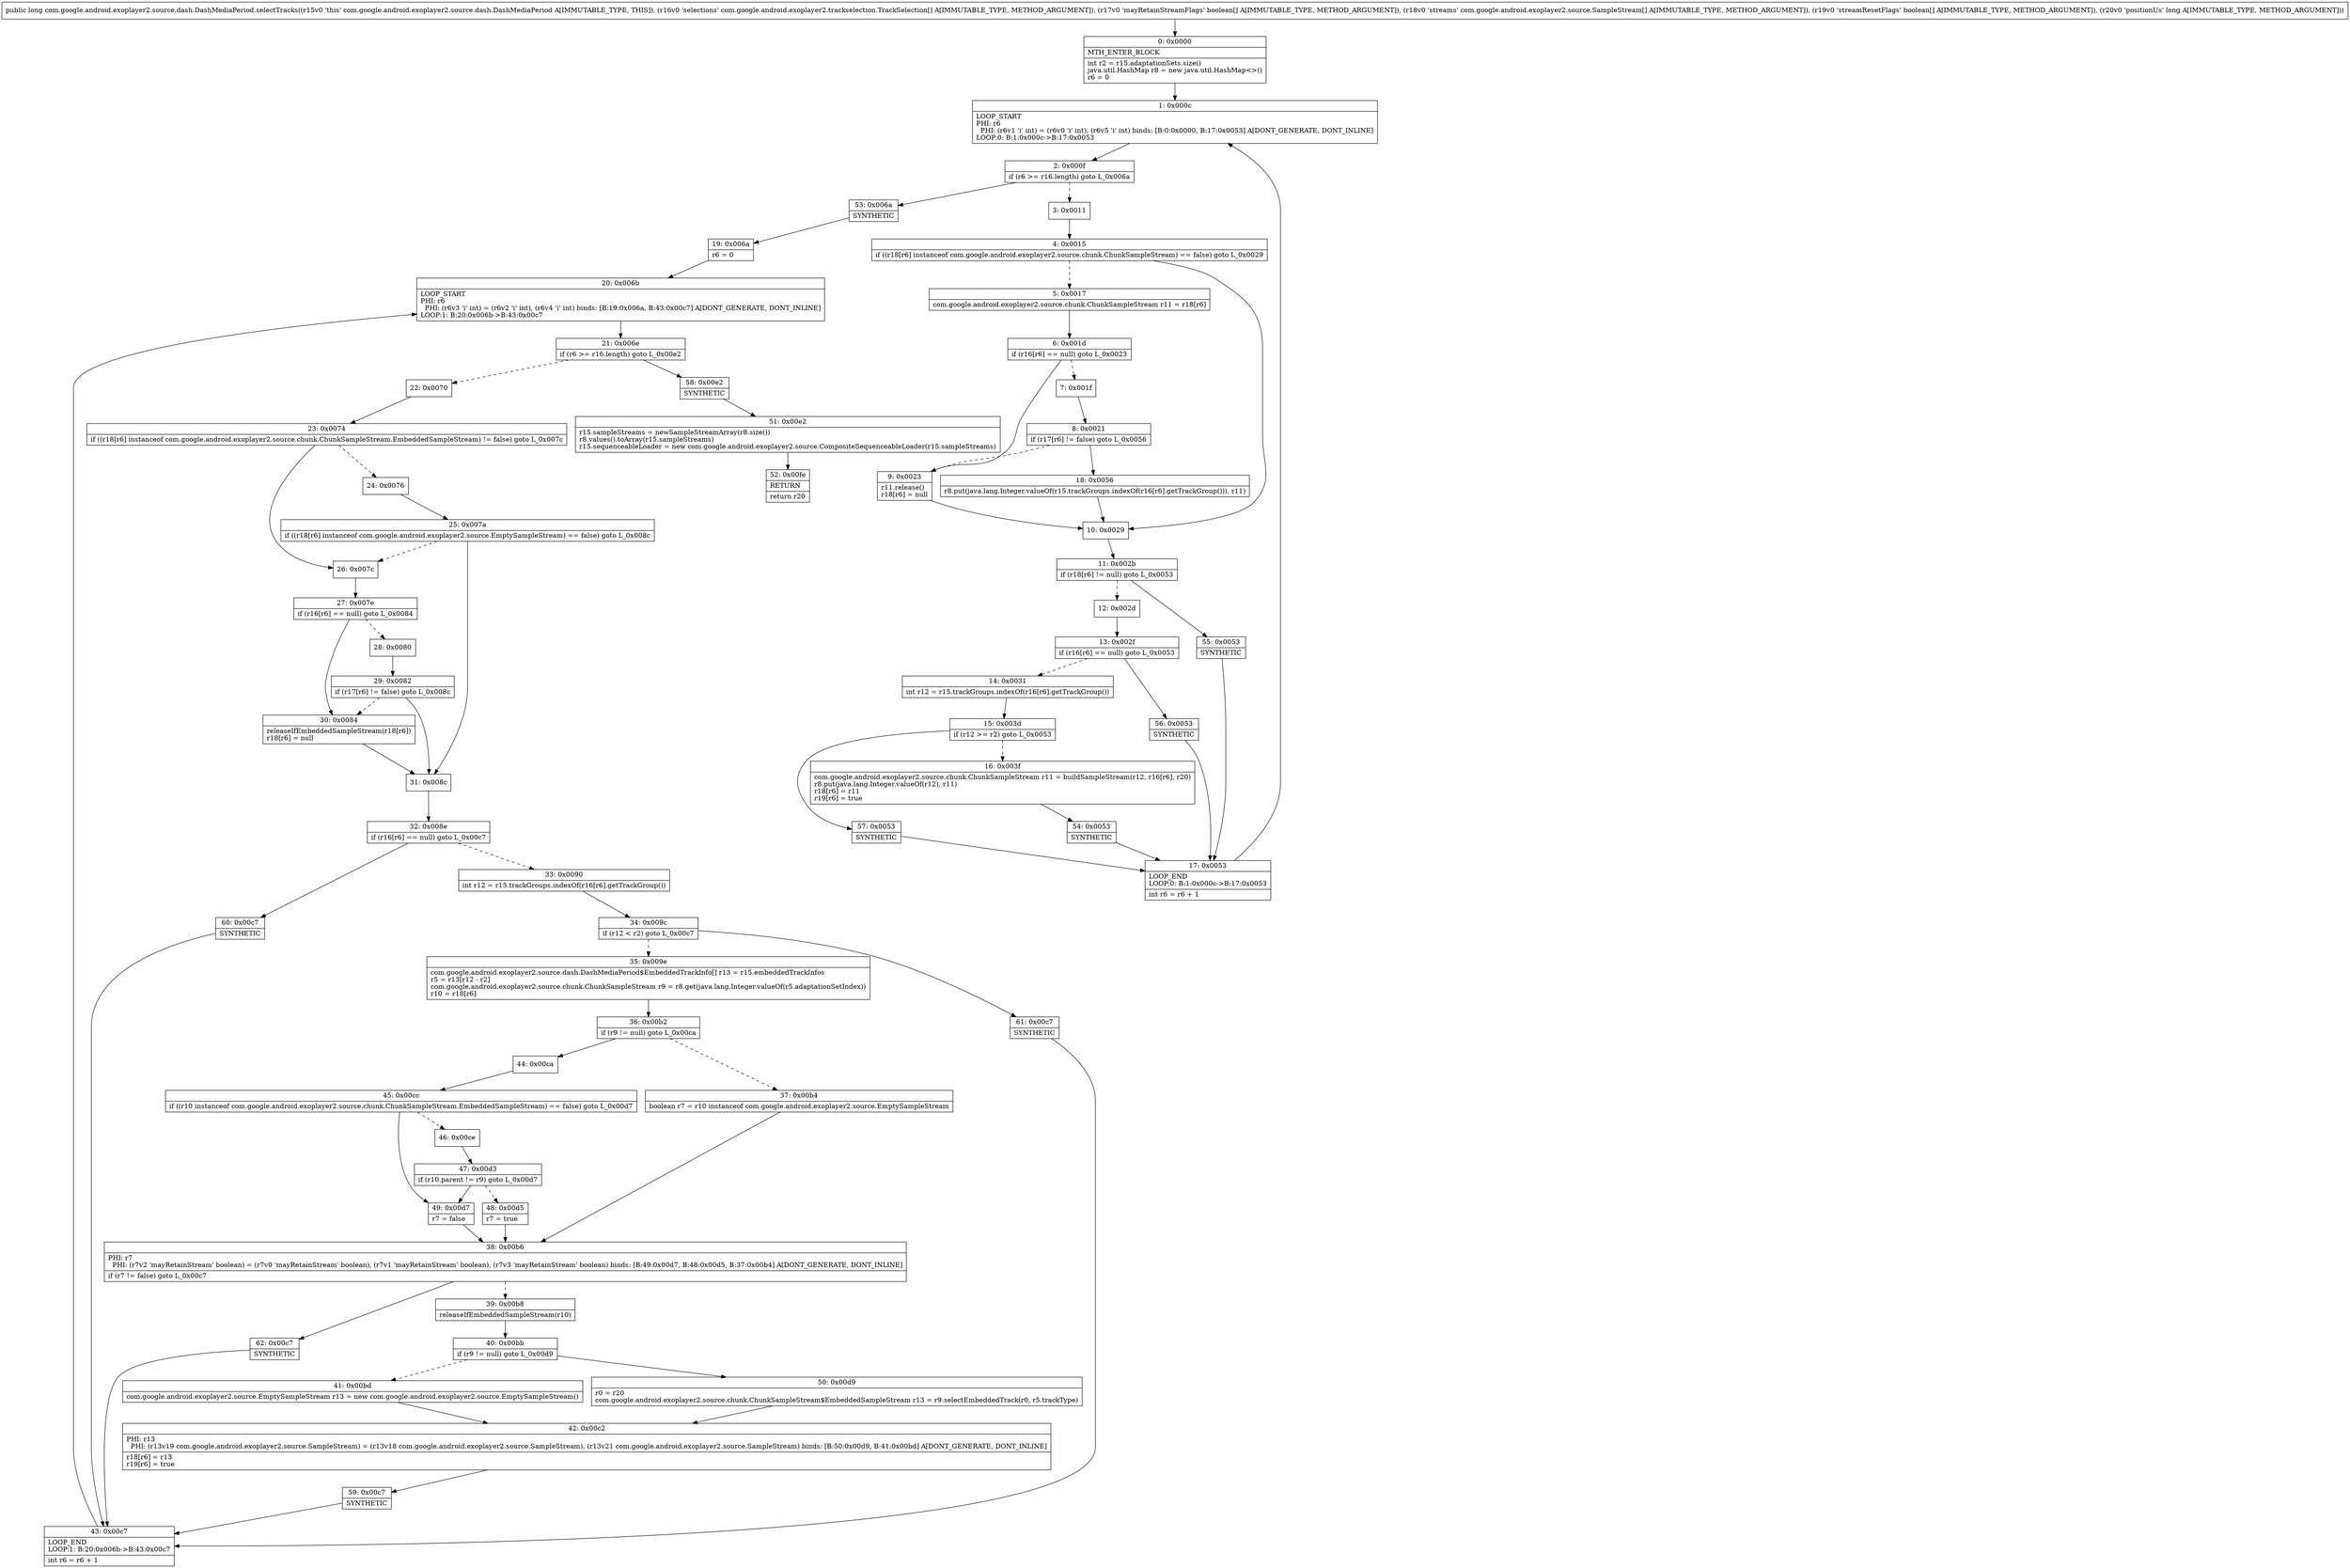 digraph "CFG forcom.google.android.exoplayer2.source.dash.DashMediaPeriod.selectTracks([Lcom\/google\/android\/exoplayer2\/trackselection\/TrackSelection;[Z[Lcom\/google\/android\/exoplayer2\/source\/SampleStream;[ZJ)J" {
Node_0 [shape=record,label="{0\:\ 0x0000|MTH_ENTER_BLOCK\l|int r2 = r15.adaptationSets.size()\ljava.util.HashMap r8 = new java.util.HashMap\<\>()\lr6 = 0\l}"];
Node_1 [shape=record,label="{1\:\ 0x000c|LOOP_START\lPHI: r6 \l  PHI: (r6v1 'i' int) = (r6v0 'i' int), (r6v5 'i' int) binds: [B:0:0x0000, B:17:0x0053] A[DONT_GENERATE, DONT_INLINE]\lLOOP:0: B:1:0x000c\-\>B:17:0x0053\l}"];
Node_2 [shape=record,label="{2\:\ 0x000f|if (r6 \>= r16.length) goto L_0x006a\l}"];
Node_3 [shape=record,label="{3\:\ 0x0011}"];
Node_4 [shape=record,label="{4\:\ 0x0015|if ((r18[r6] instanceof com.google.android.exoplayer2.source.chunk.ChunkSampleStream) == false) goto L_0x0029\l}"];
Node_5 [shape=record,label="{5\:\ 0x0017|com.google.android.exoplayer2.source.chunk.ChunkSampleStream r11 = r18[r6]\l}"];
Node_6 [shape=record,label="{6\:\ 0x001d|if (r16[r6] == null) goto L_0x0023\l}"];
Node_7 [shape=record,label="{7\:\ 0x001f}"];
Node_8 [shape=record,label="{8\:\ 0x0021|if (r17[r6] != false) goto L_0x0056\l}"];
Node_9 [shape=record,label="{9\:\ 0x0023|r11.release()\lr18[r6] = null\l}"];
Node_10 [shape=record,label="{10\:\ 0x0029}"];
Node_11 [shape=record,label="{11\:\ 0x002b|if (r18[r6] != null) goto L_0x0053\l}"];
Node_12 [shape=record,label="{12\:\ 0x002d}"];
Node_13 [shape=record,label="{13\:\ 0x002f|if (r16[r6] == null) goto L_0x0053\l}"];
Node_14 [shape=record,label="{14\:\ 0x0031|int r12 = r15.trackGroups.indexOf(r16[r6].getTrackGroup())\l}"];
Node_15 [shape=record,label="{15\:\ 0x003d|if (r12 \>= r2) goto L_0x0053\l}"];
Node_16 [shape=record,label="{16\:\ 0x003f|com.google.android.exoplayer2.source.chunk.ChunkSampleStream r11 = buildSampleStream(r12, r16[r6], r20)\lr8.put(java.lang.Integer.valueOf(r12), r11)\lr18[r6] = r11\lr19[r6] = true\l}"];
Node_17 [shape=record,label="{17\:\ 0x0053|LOOP_END\lLOOP:0: B:1:0x000c\-\>B:17:0x0053\l|int r6 = r6 + 1\l}"];
Node_18 [shape=record,label="{18\:\ 0x0056|r8.put(java.lang.Integer.valueOf(r15.trackGroups.indexOf(r16[r6].getTrackGroup())), r11)\l}"];
Node_19 [shape=record,label="{19\:\ 0x006a|r6 = 0\l}"];
Node_20 [shape=record,label="{20\:\ 0x006b|LOOP_START\lPHI: r6 \l  PHI: (r6v3 'i' int) = (r6v2 'i' int), (r6v4 'i' int) binds: [B:19:0x006a, B:43:0x00c7] A[DONT_GENERATE, DONT_INLINE]\lLOOP:1: B:20:0x006b\-\>B:43:0x00c7\l}"];
Node_21 [shape=record,label="{21\:\ 0x006e|if (r6 \>= r16.length) goto L_0x00e2\l}"];
Node_22 [shape=record,label="{22\:\ 0x0070}"];
Node_23 [shape=record,label="{23\:\ 0x0074|if ((r18[r6] instanceof com.google.android.exoplayer2.source.chunk.ChunkSampleStream.EmbeddedSampleStream) != false) goto L_0x007c\l}"];
Node_24 [shape=record,label="{24\:\ 0x0076}"];
Node_25 [shape=record,label="{25\:\ 0x007a|if ((r18[r6] instanceof com.google.android.exoplayer2.source.EmptySampleStream) == false) goto L_0x008c\l}"];
Node_26 [shape=record,label="{26\:\ 0x007c}"];
Node_27 [shape=record,label="{27\:\ 0x007e|if (r16[r6] == null) goto L_0x0084\l}"];
Node_28 [shape=record,label="{28\:\ 0x0080}"];
Node_29 [shape=record,label="{29\:\ 0x0082|if (r17[r6] != false) goto L_0x008c\l}"];
Node_30 [shape=record,label="{30\:\ 0x0084|releaseIfEmbeddedSampleStream(r18[r6])\lr18[r6] = null\l}"];
Node_31 [shape=record,label="{31\:\ 0x008c}"];
Node_32 [shape=record,label="{32\:\ 0x008e|if (r16[r6] == null) goto L_0x00c7\l}"];
Node_33 [shape=record,label="{33\:\ 0x0090|int r12 = r15.trackGroups.indexOf(r16[r6].getTrackGroup())\l}"];
Node_34 [shape=record,label="{34\:\ 0x009c|if (r12 \< r2) goto L_0x00c7\l}"];
Node_35 [shape=record,label="{35\:\ 0x009e|com.google.android.exoplayer2.source.dash.DashMediaPeriod$EmbeddedTrackInfo[] r13 = r15.embeddedTrackInfos\lr5 = r13[r12 \- r2]\lcom.google.android.exoplayer2.source.chunk.ChunkSampleStream r9 = r8.get(java.lang.Integer.valueOf(r5.adaptationSetIndex))\lr10 = r18[r6]\l}"];
Node_36 [shape=record,label="{36\:\ 0x00b2|if (r9 != null) goto L_0x00ca\l}"];
Node_37 [shape=record,label="{37\:\ 0x00b4|boolean r7 = r10 instanceof com.google.android.exoplayer2.source.EmptySampleStream\l}"];
Node_38 [shape=record,label="{38\:\ 0x00b6|PHI: r7 \l  PHI: (r7v2 'mayRetainStream' boolean) = (r7v0 'mayRetainStream' boolean), (r7v1 'mayRetainStream' boolean), (r7v3 'mayRetainStream' boolean) binds: [B:49:0x00d7, B:48:0x00d5, B:37:0x00b4] A[DONT_GENERATE, DONT_INLINE]\l|if (r7 != false) goto L_0x00c7\l}"];
Node_39 [shape=record,label="{39\:\ 0x00b8|releaseIfEmbeddedSampleStream(r10)\l}"];
Node_40 [shape=record,label="{40\:\ 0x00bb|if (r9 != null) goto L_0x00d9\l}"];
Node_41 [shape=record,label="{41\:\ 0x00bd|com.google.android.exoplayer2.source.EmptySampleStream r13 = new com.google.android.exoplayer2.source.EmptySampleStream()\l}"];
Node_42 [shape=record,label="{42\:\ 0x00c2|PHI: r13 \l  PHI: (r13v19 com.google.android.exoplayer2.source.SampleStream) = (r13v18 com.google.android.exoplayer2.source.SampleStream), (r13v21 com.google.android.exoplayer2.source.SampleStream) binds: [B:50:0x00d9, B:41:0x00bd] A[DONT_GENERATE, DONT_INLINE]\l|r18[r6] = r13\lr19[r6] = true\l}"];
Node_43 [shape=record,label="{43\:\ 0x00c7|LOOP_END\lLOOP:1: B:20:0x006b\-\>B:43:0x00c7\l|int r6 = r6 + 1\l}"];
Node_44 [shape=record,label="{44\:\ 0x00ca}"];
Node_45 [shape=record,label="{45\:\ 0x00cc|if ((r10 instanceof com.google.android.exoplayer2.source.chunk.ChunkSampleStream.EmbeddedSampleStream) == false) goto L_0x00d7\l}"];
Node_46 [shape=record,label="{46\:\ 0x00ce}"];
Node_47 [shape=record,label="{47\:\ 0x00d3|if (r10.parent != r9) goto L_0x00d7\l}"];
Node_48 [shape=record,label="{48\:\ 0x00d5|r7 = true\l}"];
Node_49 [shape=record,label="{49\:\ 0x00d7|r7 = false\l}"];
Node_50 [shape=record,label="{50\:\ 0x00d9|r0 = r20\lcom.google.android.exoplayer2.source.chunk.ChunkSampleStream$EmbeddedSampleStream r13 = r9.selectEmbeddedTrack(r0, r5.trackType)\l}"];
Node_51 [shape=record,label="{51\:\ 0x00e2|r15.sampleStreams = newSampleStreamArray(r8.size())\lr8.values().toArray(r15.sampleStreams)\lr15.sequenceableLoader = new com.google.android.exoplayer2.source.CompositeSequenceableLoader(r15.sampleStreams)\l}"];
Node_52 [shape=record,label="{52\:\ 0x00fe|RETURN\l|return r20\l}"];
Node_53 [shape=record,label="{53\:\ 0x006a|SYNTHETIC\l}"];
Node_54 [shape=record,label="{54\:\ 0x0053|SYNTHETIC\l}"];
Node_55 [shape=record,label="{55\:\ 0x0053|SYNTHETIC\l}"];
Node_56 [shape=record,label="{56\:\ 0x0053|SYNTHETIC\l}"];
Node_57 [shape=record,label="{57\:\ 0x0053|SYNTHETIC\l}"];
Node_58 [shape=record,label="{58\:\ 0x00e2|SYNTHETIC\l}"];
Node_59 [shape=record,label="{59\:\ 0x00c7|SYNTHETIC\l}"];
Node_60 [shape=record,label="{60\:\ 0x00c7|SYNTHETIC\l}"];
Node_61 [shape=record,label="{61\:\ 0x00c7|SYNTHETIC\l}"];
Node_62 [shape=record,label="{62\:\ 0x00c7|SYNTHETIC\l}"];
MethodNode[shape=record,label="{public long com.google.android.exoplayer2.source.dash.DashMediaPeriod.selectTracks((r15v0 'this' com.google.android.exoplayer2.source.dash.DashMediaPeriod A[IMMUTABLE_TYPE, THIS]), (r16v0 'selections' com.google.android.exoplayer2.trackselection.TrackSelection[] A[IMMUTABLE_TYPE, METHOD_ARGUMENT]), (r17v0 'mayRetainStreamFlags' boolean[] A[IMMUTABLE_TYPE, METHOD_ARGUMENT]), (r18v0 'streams' com.google.android.exoplayer2.source.SampleStream[] A[IMMUTABLE_TYPE, METHOD_ARGUMENT]), (r19v0 'streamResetFlags' boolean[] A[IMMUTABLE_TYPE, METHOD_ARGUMENT]), (r20v0 'positionUs' long A[IMMUTABLE_TYPE, METHOD_ARGUMENT])) }"];
MethodNode -> Node_0;
Node_0 -> Node_1;
Node_1 -> Node_2;
Node_2 -> Node_3[style=dashed];
Node_2 -> Node_53;
Node_3 -> Node_4;
Node_4 -> Node_5[style=dashed];
Node_4 -> Node_10;
Node_5 -> Node_6;
Node_6 -> Node_7[style=dashed];
Node_6 -> Node_9;
Node_7 -> Node_8;
Node_8 -> Node_9[style=dashed];
Node_8 -> Node_18;
Node_9 -> Node_10;
Node_10 -> Node_11;
Node_11 -> Node_12[style=dashed];
Node_11 -> Node_55;
Node_12 -> Node_13;
Node_13 -> Node_14[style=dashed];
Node_13 -> Node_56;
Node_14 -> Node_15;
Node_15 -> Node_16[style=dashed];
Node_15 -> Node_57;
Node_16 -> Node_54;
Node_17 -> Node_1;
Node_18 -> Node_10;
Node_19 -> Node_20;
Node_20 -> Node_21;
Node_21 -> Node_22[style=dashed];
Node_21 -> Node_58;
Node_22 -> Node_23;
Node_23 -> Node_24[style=dashed];
Node_23 -> Node_26;
Node_24 -> Node_25;
Node_25 -> Node_26[style=dashed];
Node_25 -> Node_31;
Node_26 -> Node_27;
Node_27 -> Node_28[style=dashed];
Node_27 -> Node_30;
Node_28 -> Node_29;
Node_29 -> Node_30[style=dashed];
Node_29 -> Node_31;
Node_30 -> Node_31;
Node_31 -> Node_32;
Node_32 -> Node_33[style=dashed];
Node_32 -> Node_60;
Node_33 -> Node_34;
Node_34 -> Node_35[style=dashed];
Node_34 -> Node_61;
Node_35 -> Node_36;
Node_36 -> Node_37[style=dashed];
Node_36 -> Node_44;
Node_37 -> Node_38;
Node_38 -> Node_39[style=dashed];
Node_38 -> Node_62;
Node_39 -> Node_40;
Node_40 -> Node_41[style=dashed];
Node_40 -> Node_50;
Node_41 -> Node_42;
Node_42 -> Node_59;
Node_43 -> Node_20;
Node_44 -> Node_45;
Node_45 -> Node_46[style=dashed];
Node_45 -> Node_49;
Node_46 -> Node_47;
Node_47 -> Node_48[style=dashed];
Node_47 -> Node_49;
Node_48 -> Node_38;
Node_49 -> Node_38;
Node_50 -> Node_42;
Node_51 -> Node_52;
Node_53 -> Node_19;
Node_54 -> Node_17;
Node_55 -> Node_17;
Node_56 -> Node_17;
Node_57 -> Node_17;
Node_58 -> Node_51;
Node_59 -> Node_43;
Node_60 -> Node_43;
Node_61 -> Node_43;
Node_62 -> Node_43;
}

